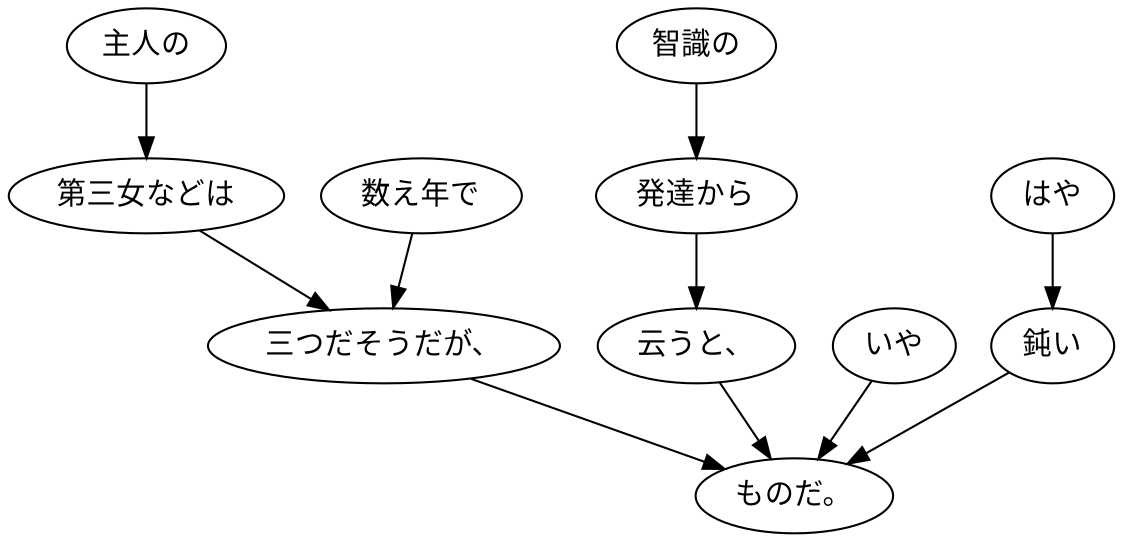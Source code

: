 digraph graph3899 {
	node0 [label="主人の"];
	node1 [label="第三女などは"];
	node2 [label="数え年で"];
	node3 [label="三つだそうだが、"];
	node4 [label="智識の"];
	node5 [label="発達から"];
	node6 [label="云うと、"];
	node7 [label="いや"];
	node8 [label="はや"];
	node9 [label="鈍い"];
	node10 [label="ものだ。"];
	node0 -> node1;
	node1 -> node3;
	node2 -> node3;
	node3 -> node10;
	node4 -> node5;
	node5 -> node6;
	node6 -> node10;
	node7 -> node10;
	node8 -> node9;
	node9 -> node10;
}
